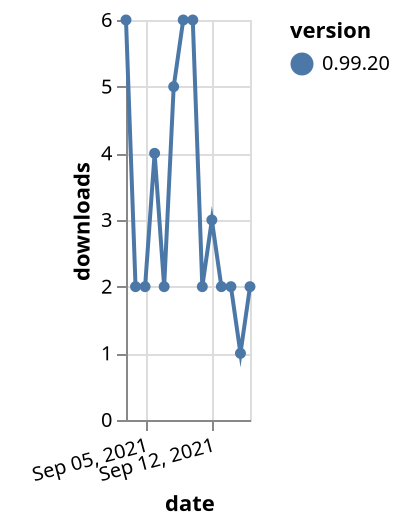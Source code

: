 {"$schema": "https://vega.github.io/schema/vega-lite/v5.json", "description": "A simple bar chart with embedded data.", "data": {"values": [{"date": "2021-09-03", "total": 3809, "delta": 6, "version": "0.99.20"}, {"date": "2021-09-04", "total": 3811, "delta": 2, "version": "0.99.20"}, {"date": "2021-09-05", "total": 3813, "delta": 2, "version": "0.99.20"}, {"date": "2021-09-06", "total": 3817, "delta": 4, "version": "0.99.20"}, {"date": "2021-09-07", "total": 3819, "delta": 2, "version": "0.99.20"}, {"date": "2021-09-08", "total": 3824, "delta": 5, "version": "0.99.20"}, {"date": "2021-09-09", "total": 3830, "delta": 6, "version": "0.99.20"}, {"date": "2021-09-10", "total": 3836, "delta": 6, "version": "0.99.20"}, {"date": "2021-09-11", "total": 3838, "delta": 2, "version": "0.99.20"}, {"date": "2021-09-12", "total": 3841, "delta": 3, "version": "0.99.20"}, {"date": "2021-09-13", "total": 3843, "delta": 2, "version": "0.99.20"}, {"date": "2021-09-14", "total": 3845, "delta": 2, "version": "0.99.20"}, {"date": "2021-09-15", "total": 3846, "delta": 1, "version": "0.99.20"}, {"date": "2021-09-16", "total": 3848, "delta": 2, "version": "0.99.20"}]}, "width": "container", "mark": {"type": "line", "point": {"filled": true}}, "encoding": {"x": {"field": "date", "type": "temporal", "timeUnit": "yearmonthdate", "title": "date", "axis": {"labelAngle": -15}}, "y": {"field": "delta", "type": "quantitative", "title": "downloads"}, "color": {"field": "version", "type": "nominal"}, "tooltip": {"field": "delta"}}}